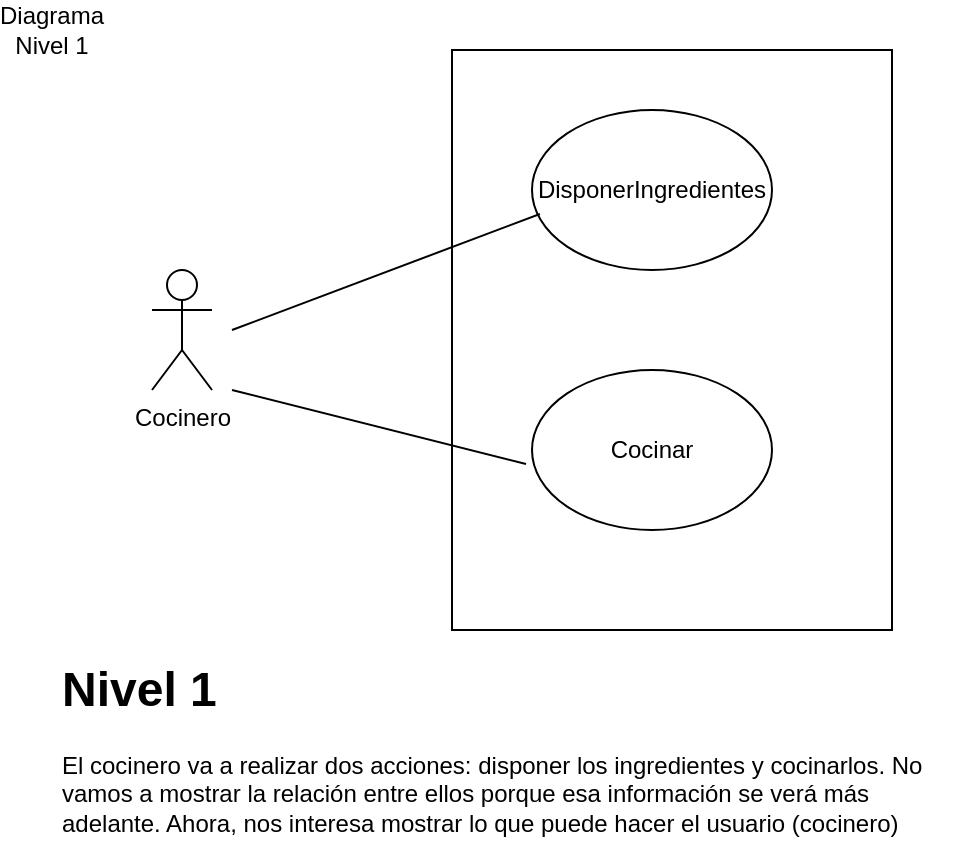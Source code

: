 <mxfile version="13.0.8" type="device" pages="6"><diagram id="PBIYKPW4nkenpB9qVBnZ" name="DiagramaNivel1"><mxGraphModel dx="786" dy="434" grid="1" gridSize="10" guides="1" tooltips="1" connect="1" arrows="1" fold="1" page="1" pageScale="1" pageWidth="827" pageHeight="1169" math="0" shadow="0"><root><mxCell id="4AwWFIxHujZy8lRy2fa3-0"/><mxCell id="4AwWFIxHujZy8lRy2fa3-1" parent="4AwWFIxHujZy8lRy2fa3-0"/><mxCell id="4AwWFIxHujZy8lRy2fa3-9" value="" style="rounded=0;whiteSpace=wrap;html=1;" parent="4AwWFIxHujZy8lRy2fa3-1" vertex="1"><mxGeometry x="540" y="90" width="220" height="290" as="geometry"/></mxCell><mxCell id="4AwWFIxHujZy8lRy2fa3-2" value="Cocinero&lt;br&gt;" style="shape=umlActor;verticalLabelPosition=bottom;labelBackgroundColor=#ffffff;verticalAlign=top;html=1;" parent="4AwWFIxHujZy8lRy2fa3-1" vertex="1"><mxGeometry x="390" y="200" width="30" height="60" as="geometry"/></mxCell><mxCell id="4AwWFIxHujZy8lRy2fa3-4" value="DisponerIngredientes" style="ellipse;whiteSpace=wrap;html=1;" parent="4AwWFIxHujZy8lRy2fa3-1" vertex="1"><mxGeometry x="580" y="120" width="120" height="80" as="geometry"/></mxCell><mxCell id="4AwWFIxHujZy8lRy2fa3-5" value="Cocinar" style="ellipse;whiteSpace=wrap;html=1;" parent="4AwWFIxHujZy8lRy2fa3-1" vertex="1"><mxGeometry x="580" y="250" width="120" height="80" as="geometry"/></mxCell><mxCell id="4AwWFIxHujZy8lRy2fa3-7" value="" style="endArrow=none;html=1;entryX=0.033;entryY=0.65;entryDx=0;entryDy=0;entryPerimeter=0;" parent="4AwWFIxHujZy8lRy2fa3-1" target="4AwWFIxHujZy8lRy2fa3-4" edge="1"><mxGeometry width="50" height="50" relative="1" as="geometry"><mxPoint x="430" y="230" as="sourcePoint"/><mxPoint x="660" y="200" as="targetPoint"/><Array as="points"/></mxGeometry></mxCell><mxCell id="4AwWFIxHujZy8lRy2fa3-8" value="" style="endArrow=none;html=1;entryX=-0.025;entryY=0.588;entryDx=0;entryDy=0;entryPerimeter=0;" parent="4AwWFIxHujZy8lRy2fa3-1" target="4AwWFIxHujZy8lRy2fa3-5" edge="1"><mxGeometry width="50" height="50" relative="1" as="geometry"><mxPoint x="430" y="260" as="sourcePoint"/><mxPoint x="470" y="260" as="targetPoint"/></mxGeometry></mxCell><mxCell id="4AwWFIxHujZy8lRy2fa3-10" value="Diagrama Nivel 1" style="text;html=1;strokeColor=none;fillColor=none;align=center;verticalAlign=middle;whiteSpace=wrap;rounded=0;" parent="4AwWFIxHujZy8lRy2fa3-1" vertex="1"><mxGeometry x="320" y="70" width="40" height="20" as="geometry"/></mxCell><mxCell id="QRXtJFdC71DjicRXMtxC-1" value="&lt;h1&gt;Nivel 1&lt;/h1&gt;&lt;p&gt;El cocinero va a realizar dos acciones: disponer los ingredientes y cocinarlos. No vamos a mostrar la relación entre ellos porque esa información se verá más adelante. Ahora, nos interesa mostrar lo que puede hacer el usuario (cocinero)&lt;/p&gt;" style="text;html=1;strokeColor=none;fillColor=none;spacing=5;spacingTop=-20;whiteSpace=wrap;overflow=hidden;rounded=0;" parent="4AwWFIxHujZy8lRy2fa3-1" vertex="1"><mxGeometry x="340" y="390" width="450" height="100" as="geometry"/></mxCell></root></mxGraphModel></diagram><diagram id="AFFG1THNyEHCY4RJN_-S" name="DisponerIngredientes"><mxGraphModel dx="786" dy="434" grid="1" gridSize="10" guides="1" tooltips="1" connect="1" arrows="1" fold="1" page="1" pageScale="1" pageWidth="827" pageHeight="1169" math="0" shadow="0"><root><mxCell id="lTiqiweITCkGrGLj7SQW-0"/><mxCell id="lTiqiweITCkGrGLj7SQW-1" parent="lTiqiweITCkGrGLj7SQW-0"/><mxCell id="lTiqiweITCkGrGLj7SQW-19" value="" style="rounded=0;whiteSpace=wrap;html=1;" parent="lTiqiweITCkGrGLj7SQW-1" vertex="1"><mxGeometry x="180" y="70" width="550" height="450" as="geometry"/></mxCell><mxCell id="lTiqiweITCkGrGLj7SQW-2" value="Cocinero" style="shape=umlActor;verticalLabelPosition=bottom;labelBackgroundColor=#ffffff;verticalAlign=top;html=1;outlineConnect=0;rounded=0;" parent="lTiqiweITCkGrGLj7SQW-1" vertex="1"><mxGeometry x="100" y="180" width="30" height="60" as="geometry"/></mxCell><mxCell id="lTiqiweITCkGrGLj7SQW-3" value="SacarHuevosFrigorífico" style="ellipse;whiteSpace=wrap;html=1;rounded=0;" parent="lTiqiweITCkGrGLj7SQW-1" vertex="1"><mxGeometry x="570" y="100" width="120" height="80" as="geometry"/></mxCell><mxCell id="lTiqiweITCkGrGLj7SQW-4" value="RomperHuevos" style="ellipse;whiteSpace=wrap;html=1;rounded=0;" parent="lTiqiweITCkGrGLj7SQW-1" vertex="1"><mxGeometry x="380" y="100" width="120" height="80" as="geometry"/></mxCell><mxCell id="lTiqiweITCkGrGLj7SQW-5" value="Batir Huevos" style="ellipse;whiteSpace=wrap;html=1;rounded=0;" parent="lTiqiweITCkGrGLj7SQW-1" vertex="1"><mxGeometry x="210" y="100" width="120" height="80" as="geometry"/></mxCell><mxCell id="lTiqiweITCkGrGLj7SQW-6" value="" style="endArrow=none;html=1;" parent="lTiqiweITCkGrGLj7SQW-1" edge="1"><mxGeometry width="50" height="50" relative="1" as="geometry"><mxPoint x="160" y="210" as="sourcePoint"/><mxPoint x="220" y="160" as="targetPoint"/></mxGeometry></mxCell><mxCell id="lTiqiweITCkGrGLj7SQW-9" value="SacarPatatas&lt;br&gt;" style="ellipse;whiteSpace=wrap;html=1;rounded=0;" parent="lTiqiweITCkGrGLj7SQW-1" vertex="1"><mxGeometry x="410" y="210" width="120" height="80" as="geometry"/></mxCell><mxCell id="lTiqiweITCkGrGLj7SQW-11" value="PelarPatatas" style="ellipse;whiteSpace=wrap;html=1;rounded=0;" parent="lTiqiweITCkGrGLj7SQW-1" vertex="1"><mxGeometry x="230" y="210" width="120" height="80" as="geometry"/></mxCell><mxCell id="lTiqiweITCkGrGLj7SQW-13" value="BuscarSal" style="ellipse;whiteSpace=wrap;html=1;rounded=0;" parent="lTiqiweITCkGrGLj7SQW-1" vertex="1"><mxGeometry x="220" y="330" width="120" height="80" as="geometry"/></mxCell><mxCell id="lTiqiweITCkGrGLj7SQW-14" value="BuscarAceite" style="ellipse;whiteSpace=wrap;html=1;rounded=0;" parent="lTiqiweITCkGrGLj7SQW-1" vertex="1"><mxGeometry x="210" y="430" width="120" height="80" as="geometry"/></mxCell><mxCell id="lTiqiweITCkGrGLj7SQW-15" value="" style="endArrow=none;html=1;" parent="lTiqiweITCkGrGLj7SQW-1" edge="1"><mxGeometry width="50" height="50" relative="1" as="geometry"><mxPoint x="210" y="260" as="sourcePoint"/><mxPoint x="170" y="230" as="targetPoint"/></mxGeometry></mxCell><mxCell id="lTiqiweITCkGrGLj7SQW-16" value="" style="endArrow=none;html=1;" parent="lTiqiweITCkGrGLj7SQW-1" edge="1"><mxGeometry width="50" height="50" relative="1" as="geometry"><mxPoint x="210" y="350" as="sourcePoint"/><mxPoint x="150" y="250" as="targetPoint"/></mxGeometry></mxCell><mxCell id="lTiqiweITCkGrGLj7SQW-17" value="" style="endArrow=none;html=1;" parent="lTiqiweITCkGrGLj7SQW-1" edge="1"><mxGeometry width="50" height="50" relative="1" as="geometry"><mxPoint x="200" y="440" as="sourcePoint"/><mxPoint x="130" y="260" as="targetPoint"/></mxGeometry></mxCell><mxCell id="4sPsRK1rC43Ny3ZvO1FC-1" value="Use" style="endArrow=block;endSize=12;dashed=1;html=1;exitX=1;exitY=0.5;exitDx=0;exitDy=0;entryX=0;entryY=0.5;entryDx=0;entryDy=0;endFill=0;" parent="lTiqiweITCkGrGLj7SQW-1" source="lTiqiweITCkGrGLj7SQW-11" target="lTiqiweITCkGrGLj7SQW-9" edge="1"><mxGeometry width="160" relative="1" as="geometry"><mxPoint x="320" y="320" as="sourcePoint"/><mxPoint x="480" y="320" as="targetPoint"/></mxGeometry></mxCell><mxCell id="4sPsRK1rC43Ny3ZvO1FC-2" value="Use" style="endArrow=block;endSize=12;dashed=1;html=1;exitX=0.983;exitY=0.613;exitDx=0;exitDy=0;exitPerimeter=0;endFill=0;" parent="lTiqiweITCkGrGLj7SQW-1" source="lTiqiweITCkGrGLj7SQW-5" edge="1"><mxGeometry width="160" relative="1" as="geometry"><mxPoint x="340" y="150" as="sourcePoint"/><mxPoint x="380" y="150" as="targetPoint"/></mxGeometry></mxCell><mxCell id="4sPsRK1rC43Ny3ZvO1FC-4" value="Use" style="endArrow=block;endSize=12;dashed=1;html=1;exitX=1;exitY=0.5;exitDx=0;exitDy=0;entryX=0;entryY=0.5;entryDx=0;entryDy=0;endFill=0;" parent="lTiqiweITCkGrGLj7SQW-1" target="lTiqiweITCkGrGLj7SQW-3" edge="1"><mxGeometry width="160" relative="1" as="geometry"><mxPoint x="501" y="139.5" as="sourcePoint"/><mxPoint x="561" y="139.5" as="targetPoint"/></mxGeometry></mxCell><mxCell id="mTPTKkzlAUmuL8j3jyMN-0" value="&lt;h1&gt;Nivel 2: Disponer ingredientes&lt;/h1&gt;&lt;div&gt;&lt;br&gt;&lt;/div&gt;&lt;div&gt;Nombre&amp;nbsp; &amp;nbsp; &amp;nbsp; &amp;nbsp; &amp;nbsp; &amp;nbsp; &amp;nbsp; &amp;nbsp;DisponerIngredientes&lt;/div&gt;&lt;div&gt;ID:&amp;nbsp; &amp;nbsp; &amp;nbsp; &amp;nbsp; &amp;nbsp; &amp;nbsp; &amp;nbsp; &amp;nbsp; &amp;nbsp; &amp;nbsp; &amp;nbsp; &amp;nbsp; UC_02_1&lt;/div&gt;&lt;div&gt;Descripción&amp;nbsp; &amp;nbsp; &amp;nbsp; &amp;nbsp; &amp;nbsp;Se obtienen los ingredientes necesarios para realizar una tortilla de patatas&lt;/div&gt;&lt;div&gt;Triggers&amp;nbsp; &amp;nbsp; &amp;nbsp; &amp;nbsp; &amp;nbsp; &amp;nbsp; &amp;nbsp; &amp;nbsp;Petición de tortilla de patatas&lt;/div&gt;&lt;div&gt;Precodiciones&amp;nbsp; &amp;nbsp; &amp;nbsp;Tener en nuestra despensa estos alimentos&lt;/div&gt;&lt;div&gt;Postcondiciones&amp;nbsp; Tener la cantidad de huevos necesarios ya batidos y las patatas peladas&lt;/div&gt;&lt;div&gt;Flujo principal&amp;nbsp; &amp;nbsp; &amp;nbsp; 1. Se disponen de los alimentos:&lt;span&gt;&amp;nbsp;huevos, patatas, sal y aceite.&lt;/span&gt;&lt;/div&gt;&lt;div&gt;&lt;span&gt;&amp;nbsp; &amp;nbsp; &amp;nbsp; &amp;nbsp; &amp;nbsp; &amp;nbsp; &amp;nbsp; &amp;nbsp; &amp;nbsp; &amp;nbsp; &amp;nbsp; &amp;nbsp; &amp;nbsp; &amp;nbsp; 2. Se sacan las patatas de la depensa y se pelan&lt;/span&gt;&lt;/div&gt;&lt;div&gt;&lt;span&gt;&amp;nbsp; &amp;nbsp; &amp;nbsp; &amp;nbsp; &amp;nbsp; &amp;nbsp; &amp;nbsp; &amp;nbsp; &amp;nbsp; &amp;nbsp; &amp;nbsp; &amp;nbsp; &amp;nbsp; &amp;nbsp; 3. Se sacan los huevos del frigorífico&lt;/span&gt;&lt;/div&gt;&lt;div&gt;&lt;span&gt;&amp;nbsp; &amp;nbsp; &amp;nbsp; &amp;nbsp; &amp;nbsp; &amp;nbsp; &amp;nbsp; &amp;nbsp; &amp;nbsp; &amp;nbsp; &amp;nbsp; &amp;nbsp; &amp;nbsp; &amp;nbsp; &amp;nbsp; &amp;nbsp; &amp;nbsp;3.1 Se rompen y se baten los huevos en un bol&lt;/span&gt;&lt;/div&gt;&lt;div&gt;&lt;span&gt;&amp;nbsp; &amp;nbsp; &amp;nbsp; &amp;nbsp; &amp;nbsp; &amp;nbsp; &amp;nbsp; &amp;nbsp; &amp;nbsp; &amp;nbsp; &amp;nbsp; &amp;nbsp; &amp;nbsp; &amp;nbsp; &amp;nbsp; &amp;nbsp; &amp;nbsp;3.2 Se baten los huevos en un bol&lt;/span&gt;&lt;/div&gt;&lt;div&gt;&lt;span&gt;Flujo alternativo&amp;nbsp; &amp;nbsp;Error al romper los huevos&lt;/span&gt;&lt;/div&gt;&lt;div&gt;&lt;span&gt;&amp;nbsp; &amp;nbsp; &amp;nbsp; &amp;nbsp; &amp;nbsp; &amp;nbsp; &amp;nbsp; &amp;nbsp; &amp;nbsp; &amp;nbsp; &amp;nbsp; &amp;nbsp; &amp;nbsp; &amp;nbsp; &amp;nbsp; &amp;nbsp; &amp;nbsp; 3.1 Si la cáscara cae en el bol, se eliminando con cuidado la cáscara&lt;/span&gt;&lt;/div&gt;" style="text;html=1;strokeColor=none;fillColor=none;spacing=5;spacingTop=-20;whiteSpace=wrap;overflow=hidden;rounded=0;" parent="lTiqiweITCkGrGLj7SQW-1" vertex="1"><mxGeometry x="60" y="520" width="580" height="320" as="geometry"/></mxCell></root></mxGraphModel></diagram><diagram id="nyt9TzPy-u9yeKvMcXWj" name="Cocinar"><mxGraphModel dx="786" dy="434" grid="1" gridSize="10" guides="1" tooltips="1" connect="1" arrows="1" fold="1" page="1" pageScale="1" pageWidth="827" pageHeight="1169" math="0" shadow="0"><root><mxCell id="OJZMEDsk3FrTahMsAHTi-0"/><mxCell id="OJZMEDsk3FrTahMsAHTi-1" parent="OJZMEDsk3FrTahMsAHTi-0"/><mxCell id="OJZMEDsk3FrTahMsAHTi-11" value="" style="rounded=0;whiteSpace=wrap;html=1;" parent="OJZMEDsk3FrTahMsAHTi-1" vertex="1"><mxGeometry x="230" y="20" width="420" height="360" as="geometry"/></mxCell><mxCell id="OJZMEDsk3FrTahMsAHTi-2" value="Actor" style="shape=umlActor;verticalLabelPosition=bottom;labelBackgroundColor=#ffffff;verticalAlign=top;html=1;outlineConnect=0;rounded=0;" parent="OJZMEDsk3FrTahMsAHTi-1" vertex="1"><mxGeometry x="140" y="180" width="30" height="60" as="geometry"/></mxCell><mxCell id="OJZMEDsk3FrTahMsAHTi-3" value="Freír patatas" style="ellipse;whiteSpace=wrap;html=1;rounded=0;" parent="OJZMEDsk3FrTahMsAHTi-1" vertex="1"><mxGeometry x="270" y="110" width="120" height="80" as="geometry"/></mxCell><mxCell id="OJZMEDsk3FrTahMsAHTi-4" value="Mezclar huevo y patatas en un recipiente" style="ellipse;whiteSpace=wrap;html=1;rounded=0;" parent="OJZMEDsk3FrTahMsAHTi-1" vertex="1"><mxGeometry x="470" y="260" width="120" height="80" as="geometry"/></mxCell><mxCell id="OJZMEDsk3FrTahMsAHTi-5" value="Freír mezcla&lt;br&gt;" style="ellipse;whiteSpace=wrap;html=1;rounded=0;" parent="OJZMEDsk3FrTahMsAHTi-1" vertex="1"><mxGeometry x="280" y="260" width="120" height="80" as="geometry"/></mxCell><mxCell id="OJZMEDsk3FrTahMsAHTi-6" value="Use" style="endArrow=block;endSize=12;dashed=1;html=1;exitX=1.017;exitY=0.588;exitDx=0;exitDy=0;exitPerimeter=0;endFill=0;" parent="OJZMEDsk3FrTahMsAHTi-1" source="OJZMEDsk3FrTahMsAHTi-5" target="OJZMEDsk3FrTahMsAHTi-4" edge="1"><mxGeometry width="160" relative="1" as="geometry"><mxPoint x="320" y="230" as="sourcePoint"/><mxPoint x="480" y="230" as="targetPoint"/></mxGeometry></mxCell><mxCell id="OJZMEDsk3FrTahMsAHTi-9" value="" style="endArrow=openThin;html=1;endFill=0;" parent="OJZMEDsk3FrTahMsAHTi-1" edge="1"><mxGeometry width="50" height="50" relative="1" as="geometry"><mxPoint x="170" y="260" as="sourcePoint"/><mxPoint x="270" y="290" as="targetPoint"/></mxGeometry></mxCell><mxCell id="OJZMEDsk3FrTahMsAHTi-10" value="" style="endArrow=openThin;html=1;endFill=0;" parent="OJZMEDsk3FrTahMsAHTi-1" edge="1"><mxGeometry width="50" height="50" relative="1" as="geometry"><mxPoint x="180" y="220" as="sourcePoint"/><mxPoint x="260" y="160" as="targetPoint"/></mxGeometry></mxCell><mxCell id="gtpD6KJddj8bVRebHS6L-0" value="&lt;h1&gt;Nivel 2: Cocinar&lt;/h1&gt;&lt;div&gt;&lt;span&gt;Se necesita freír las patatas para lo cual vamos usar el aceite. En este paso, opcionalmente, podemos echar sal.&lt;/span&gt;&lt;br&gt;&lt;/div&gt;&lt;div&gt;Para freír la mezcla de patatas y huevos, necesitamos juntarlos en un recipiente y también podremos echar la sal&lt;/div&gt;" style="text;html=1;strokeColor=none;fillColor=none;spacing=5;spacingTop=-20;whiteSpace=wrap;overflow=hidden;rounded=0;" parent="OJZMEDsk3FrTahMsAHTi-1" vertex="1"><mxGeometry x="120" y="400" width="580" height="120" as="geometry"/></mxCell><mxCell id="gtpD6KJddj8bVRebHS6L-1" value="Echar Sal" style="ellipse;whiteSpace=wrap;html=1;rounded=0;" parent="OJZMEDsk3FrTahMsAHTi-1" vertex="1"><mxGeometry x="460" y="140" width="120" height="80" as="geometry"/></mxCell><mxCell id="gtpD6KJddj8bVRebHS6L-2" value="Calentar Aceite" style="ellipse;whiteSpace=wrap;html=1;rounded=0;" parent="OJZMEDsk3FrTahMsAHTi-1" vertex="1"><mxGeometry x="450" y="40" width="120" height="80" as="geometry"/></mxCell><mxCell id="gtpD6KJddj8bVRebHS6L-3" value="Use" style="endArrow=block;endSize=12;dashed=1;html=1;exitX=1.017;exitY=0.588;exitDx=0;exitDy=0;exitPerimeter=0;entryX=0;entryY=1;entryDx=0;entryDy=0;endFill=0;" parent="OJZMEDsk3FrTahMsAHTi-1" target="gtpD6KJddj8bVRebHS6L-2" edge="1"><mxGeometry width="160" relative="1" as="geometry"><mxPoint x="380.0" y="134.0" as="sourcePoint"/><mxPoint x="448" y="130" as="targetPoint"/></mxGeometry></mxCell><mxCell id="HGF1LTSza8d1T0WXWRsL-0" value="&lt;h1&gt;Nivel 2: Cocinar&lt;/h1&gt;&lt;div&gt;&lt;br&gt;&lt;/div&gt;&lt;div&gt;Nombre&amp;nbsp; &amp;nbsp; &amp;nbsp; &amp;nbsp; &amp;nbsp; &amp;nbsp; &amp;nbsp; &amp;nbsp;Cocinar&lt;/div&gt;&lt;div&gt;ID:&amp;nbsp; &amp;nbsp; &amp;nbsp; &amp;nbsp; &amp;nbsp; &amp;nbsp; &amp;nbsp; &amp;nbsp; &amp;nbsp; &amp;nbsp; &amp;nbsp; &amp;nbsp; UC_02_2&lt;/div&gt;&lt;div&gt;Descripción&amp;nbsp; &amp;nbsp; &amp;nbsp; &amp;nbsp; &amp;nbsp;Se fríen los ingredientes para realizar la tortilla de patatas&lt;/div&gt;&lt;div&gt;Triggers&amp;nbsp; &amp;nbsp; &amp;nbsp; &amp;nbsp; &amp;nbsp; &amp;nbsp; &amp;nbsp; &amp;nbsp;Petición de tortilla de patatas&lt;/div&gt;&lt;div&gt;&lt;br&gt;&lt;/div&gt;&lt;div&gt;Precodiciones&amp;nbsp; &amp;nbsp; &amp;nbsp;Tener preparados los alimentos para freírlos&lt;/div&gt;&lt;div&gt;Postcondiciones&amp;nbsp; Una tortilla de patatas lista para comer&lt;/div&gt;&lt;div&gt;&lt;br&gt;&lt;/div&gt;&lt;div&gt;Flujo principal&amp;nbsp; &amp;nbsp; &amp;nbsp; 1. Se calienta el aceite en la sartén&lt;/div&gt;&lt;div&gt;&amp;nbsp; &amp;nbsp; &amp;nbsp; &amp;nbsp; &amp;nbsp; &amp;nbsp; &amp;nbsp; &amp;nbsp; &amp;nbsp; &amp;nbsp; &amp;nbsp; &amp;nbsp; &amp;nbsp; &amp;nbsp; 2. Las patatas se echan a la sartén para que comiencen a freírse&lt;/div&gt;&lt;div&gt;&lt;span&gt;&amp;nbsp; &amp;nbsp; &amp;nbsp; &amp;nbsp; &amp;nbsp; &amp;nbsp; &amp;nbsp; &amp;nbsp; &amp;nbsp; &amp;nbsp; &amp;nbsp; &amp;nbsp; &amp;nbsp; &amp;nbsp; 3. Se mezclan las patatas con los huevos batidos&lt;/span&gt;&lt;/div&gt;&lt;div&gt;&lt;span&gt;&amp;nbsp; &amp;nbsp; &amp;nbsp; &amp;nbsp; &amp;nbsp; &amp;nbsp; &amp;nbsp; &amp;nbsp; &amp;nbsp; &amp;nbsp; &amp;nbsp; &amp;nbsp; &amp;nbsp; &amp;nbsp; &amp;nbsp; &amp;nbsp; &amp;nbsp;3.1 Se echa sal&lt;/span&gt;&lt;br&gt;&lt;/div&gt;&lt;div&gt;&lt;span&gt;&amp;nbsp; &amp;nbsp; &amp;nbsp; &amp;nbsp; &amp;nbsp; &amp;nbsp; &amp;nbsp; &amp;nbsp; &amp;nbsp; &amp;nbsp; &amp;nbsp; &amp;nbsp; &amp;nbsp; &amp;nbsp; &amp;nbsp;4 Se fríe la mezcla hasta que la tortilla quede al gusto&lt;/span&gt;&lt;/div&gt;&lt;div&gt;&lt;span&gt;&lt;br&gt;&lt;/span&gt;&lt;/div&gt;&lt;div&gt;&lt;span&gt;Flujo alternativo&amp;nbsp; &amp;nbsp;Echar sal a las patatas&lt;/span&gt;&lt;/div&gt;&lt;div&gt;&lt;span&gt;&amp;nbsp; &amp;nbsp; &amp;nbsp; &amp;nbsp; &amp;nbsp; &amp;nbsp; &amp;nbsp; &amp;nbsp; &amp;nbsp; &amp;nbsp; &amp;nbsp; &amp;nbsp; &amp;nbsp; &amp;nbsp; &amp;nbsp; &amp;nbsp; &amp;nbsp; 2.1 Si se desea un punto más de sal, se añade tras añadir las patatas a la sartén&lt;/span&gt;&lt;/div&gt;&lt;div&gt;&lt;span&gt;&lt;br&gt;&lt;/span&gt;&lt;/div&gt;&lt;div&gt;&lt;span&gt;Excepciones&amp;nbsp; &amp;nbsp; &amp;nbsp; &amp;nbsp;Se queman las patatas&lt;/span&gt;&lt;/div&gt;&lt;div&gt;&lt;span&gt;&amp;nbsp; &amp;nbsp; &amp;nbsp; &amp;nbsp; &amp;nbsp; &amp;nbsp; &amp;nbsp; &amp;nbsp; &amp;nbsp; &amp;nbsp; &amp;nbsp; &amp;nbsp; &amp;nbsp; &amp;nbsp; &amp;nbsp; &amp;nbsp;Las patatas están demasiado tiempo en la sartén. Se cancela el proceso de realización&amp;nbsp; &amp;nbsp; &amp;nbsp; &amp;nbsp; &amp;nbsp; &amp;nbsp; &amp;nbsp; &amp;nbsp; &amp;nbsp; &amp;nbsp; &amp;nbsp; &amp;nbsp; &amp;nbsp; &amp;nbsp; &amp;nbsp; &amp;nbsp; de tortilla de patata&lt;/span&gt;&lt;/div&gt;&lt;div&gt;&lt;span&gt;&lt;br&gt;&lt;/span&gt;&lt;/div&gt;&lt;div&gt;&lt;span&gt;&lt;br&gt;&lt;/span&gt;&lt;/div&gt;" style="text;html=1;strokeColor=none;fillColor=none;spacing=5;spacingTop=-20;whiteSpace=wrap;overflow=hidden;rounded=0;" parent="OJZMEDsk3FrTahMsAHTi-1" vertex="1"><mxGeometry x="60" y="550" width="580" height="630" as="geometry"/></mxCell><mxCell id="Db_Kv3LWmNTvbqX1Dd7j-0" value="Extends" style="endArrow=block;endSize=12;dashed=1;html=1;exitX=1;exitY=0;exitDx=0;exitDy=0;endFill=0;" parent="OJZMEDsk3FrTahMsAHTi-1" source="OJZMEDsk3FrTahMsAHTi-5" target="gtpD6KJddj8bVRebHS6L-1" edge="1"><mxGeometry width="160" relative="1" as="geometry"><mxPoint x="315.92" y="223.74" as="sourcePoint"/><mxPoint x="384.084" y="219.996" as="targetPoint"/></mxGeometry></mxCell><mxCell id="Db_Kv3LWmNTvbqX1Dd7j-1" value="Extends" style="endArrow=block;dashed=1;html=1;endFill=0;" parent="OJZMEDsk3FrTahMsAHTi-1" source="OJZMEDsk3FrTahMsAHTi-3" target="gtpD6KJddj8bVRebHS6L-1" edge="1"><mxGeometry width="160" relative="1" as="geometry"><mxPoint x="392.426" y="281.716" as="sourcePoint"/><mxPoint x="487.496" y="218.233" as="targetPoint"/></mxGeometry></mxCell></root></mxGraphModel></diagram><diagram id="Z-_AwYXRx-FRMchqA_S4" name="Login"><mxGraphModel dx="925" dy="511" grid="1" gridSize="10" guides="1" tooltips="1" connect="1" arrows="1" fold="1" page="1" pageScale="1" pageWidth="827" pageHeight="1169" math="0" shadow="0"><root><mxCell id="SiC0jHsAVcXp7Ehq8xrW-0"/><mxCell id="SiC0jHsAVcXp7Ehq8xrW-1" parent="SiC0jHsAVcXp7Ehq8xrW-0"/><mxCell id="SiC0jHsAVcXp7Ehq8xrW-2" value="User&lt;br&gt;" style="shape=umlActor;verticalLabelPosition=bottom;labelBackgroundColor=#ffffff;verticalAlign=top;html=1;outlineConnect=0;" vertex="1" parent="SiC0jHsAVcXp7Ehq8xrW-1"><mxGeometry x="80" y="140" width="30" height="60" as="geometry"/></mxCell><mxCell id="TPWErWUq1pINJtLP0wge-0" value="Autenticación/Login" style="ellipse;whiteSpace=wrap;html=1;" vertex="1" parent="SiC0jHsAVcXp7Ehq8xrW-1"><mxGeometry x="200" y="140" width="120" height="80" as="geometry"/></mxCell><mxCell id="TPWErWUq1pINJtLP0wge-2" value="" style="endArrow=classic;html=1;" edge="1" parent="SiC0jHsAVcXp7Ehq8xrW-1"><mxGeometry width="50" height="50" relative="1" as="geometry"><mxPoint x="120" y="180" as="sourcePoint"/><mxPoint x="200" y="180" as="targetPoint"/></mxGeometry></mxCell><mxCell id="NCgN6pHeSlYY0DsYO9OJ-0" value="Introducir usuario" style="ellipse;whiteSpace=wrap;html=1;" vertex="1" parent="SiC0jHsAVcXp7Ehq8xrW-1"><mxGeometry x="390" y="150" width="120" height="80" as="geometry"/></mxCell><mxCell id="NCgN6pHeSlYY0DsYO9OJ-1" value="Introducir contraseña" style="ellipse;whiteSpace=wrap;html=1;" vertex="1" parent="SiC0jHsAVcXp7Ehq8xrW-1"><mxGeometry x="380" y="50" width="120" height="80" as="geometry"/></mxCell><mxCell id="NCgN6pHeSlYY0DsYO9OJ-2" value="include" style="endArrow=blockThin;dashed=1;html=1;entryX=-0.025;entryY=0.613;entryDx=0;entryDy=0;endFill=0;entryPerimeter=0;" edge="1" parent="SiC0jHsAVcXp7Ehq8xrW-1" source="TPWErWUq1pINJtLP0wge-0" target="NCgN6pHeSlYY0DsYO9OJ-0"><mxGeometry width="50" height="50" relative="1" as="geometry"><mxPoint x="420" y="170" as="sourcePoint"/><mxPoint x="430" y="200" as="targetPoint"/><Array as="points"/></mxGeometry></mxCell><mxCell id="NCgN6pHeSlYY0DsYO9OJ-3" value="include" style="endArrow=blockThin;dashed=1;html=1;endFill=0;" edge="1" parent="SiC0jHsAVcXp7Ehq8xrW-1" source="TPWErWUq1pINJtLP0wge-0"><mxGeometry width="50" height="50" relative="1" as="geometry"><mxPoint x="417.574" y="158.284" as="sourcePoint"/><mxPoint x="379" y="120" as="targetPoint"/><Array as="points"/></mxGeometry></mxCell><mxCell id="6AnaZr-Ewg1QxWA8990S-0" value="Verificar datos" style="ellipse;whiteSpace=wrap;html=1;" vertex="1" parent="SiC0jHsAVcXp7Ehq8xrW-1"><mxGeometry x="250" y="270" width="120" height="80" as="geometry"/></mxCell><mxCell id="6AnaZr-Ewg1QxWA8990S-1" value="include" style="endArrow=blockThin;dashed=1;html=1;endFill=0;entryX=0.5;entryY=0;entryDx=0;entryDy=0;exitX=0.767;exitY=0.988;exitDx=0;exitDy=0;exitPerimeter=0;" edge="1" parent="SiC0jHsAVcXp7Ehq8xrW-1" source="TPWErWUq1pINJtLP0wge-0" target="6AnaZr-Ewg1QxWA8990S-0"><mxGeometry width="50" height="50" relative="1" as="geometry"><mxPoint x="317.855" y="165.872" as="sourcePoint"/><mxPoint x="389" y="130" as="targetPoint"/><Array as="points"/></mxGeometry></mxCell><mxCell id="DkC4meO55b4fW_5c1L8y-0" value="&lt;h1&gt;Nivel 1: Login&lt;/h1&gt;&lt;div&gt;Nombre&amp;nbsp; &amp;nbsp; &amp;nbsp; &amp;nbsp; &amp;nbsp; &amp;nbsp; &amp;nbsp; &amp;nbsp;Loging&lt;/div&gt;&lt;div&gt;ID:&amp;nbsp; &amp;nbsp; &amp;nbsp; &amp;nbsp; &amp;nbsp; &amp;nbsp; &amp;nbsp; &amp;nbsp; &amp;nbsp; &amp;nbsp; &amp;nbsp; &amp;nbsp;UC_01_1&lt;/div&gt;&lt;div&gt;Descripción&amp;nbsp; &amp;nbsp; &amp;nbsp; &amp;nbsp; &amp;nbsp;Autenticación en el sistema&lt;/div&gt;&lt;div&gt;Triggers&amp;nbsp; &amp;nbsp; &amp;nbsp; &amp;nbsp; &amp;nbsp; &amp;nbsp; &amp;nbsp; &amp;nbsp;Usuario quiere entrar en la aplicación&lt;/div&gt;&lt;div&gt;&lt;br&gt;&lt;/div&gt;&lt;div&gt;Precodiciones&amp;nbsp; &amp;nbsp; &amp;nbsp;-&lt;/div&gt;&lt;div&gt;Postcondiciones&amp;nbsp; Acceso a la aplicación si autenticación validada&lt;/div&gt;&lt;div&gt;&lt;br&gt;&lt;/div&gt;&lt;div&gt;Flujo principal&amp;nbsp; &amp;nbsp; &amp;nbsp; 1. El usuario introduce usuario y contraseña&lt;/div&gt;&lt;div&gt;&amp;nbsp; &amp;nbsp; &amp;nbsp; &amp;nbsp; &amp;nbsp; &amp;nbsp; &amp;nbsp; &amp;nbsp; &amp;nbsp; &amp;nbsp; &amp;nbsp; &amp;nbsp; &amp;nbsp; &amp;nbsp; 2. El sistema valida los datos de entrada&lt;/div&gt;&lt;div&gt;&lt;span&gt;&amp;nbsp; &amp;nbsp; &amp;nbsp; &amp;nbsp; &amp;nbsp; &amp;nbsp; &amp;nbsp; &amp;nbsp; &amp;nbsp; &amp;nbsp; &amp;nbsp; &amp;nbsp; &amp;nbsp; &amp;nbsp; 3. Si los datos son validados&lt;/span&gt;&lt;/div&gt;&lt;div&gt;&lt;span&gt;&amp;nbsp; &amp;nbsp; &amp;nbsp; &amp;nbsp; &amp;nbsp; &amp;nbsp; &amp;nbsp; &amp;nbsp; &amp;nbsp; &amp;nbsp; &amp;nbsp; &amp;nbsp; &amp;nbsp; &amp;nbsp; &amp;nbsp; &amp;nbsp; &amp;nbsp;3.1 El usuario entra en la app&lt;/span&gt;&lt;br&gt;&lt;/div&gt;&lt;div&gt;&lt;br&gt;&lt;/div&gt;&lt;div&gt;&lt;span&gt;Flujo alternativo&amp;nbsp; &amp;nbsp;Usuario no validado&lt;/span&gt;&lt;/div&gt;&lt;div&gt;&lt;span&gt;&amp;nbsp; &amp;nbsp; &amp;nbsp; &amp;nbsp; &amp;nbsp; &amp;nbsp; &amp;nbsp; &amp;nbsp; &amp;nbsp; &amp;nbsp; &amp;nbsp; &amp;nbsp; &amp;nbsp; &amp;nbsp; &amp;nbsp; &amp;nbsp; &amp;nbsp; 3.1 El usuario no entrará en la aplicación&lt;/span&gt;&lt;/div&gt;&lt;div&gt;&amp;nbsp; &amp;nbsp; &amp;nbsp; &amp;nbsp; &amp;nbsp; &amp;nbsp; &amp;nbsp; &amp;nbsp; &amp;nbsp; &amp;nbsp; &amp;nbsp; &amp;nbsp; &amp;nbsp; &amp;nbsp; &amp;nbsp; &amp;nbsp; &amp;nbsp; 3.2 Se muestra mensaje de error en la pantalla&lt;span&gt;&lt;br&gt;&lt;/span&gt;&lt;/div&gt;&lt;div&gt;&lt;br&gt;&lt;/div&gt;&lt;div&gt;&lt;span&gt;&lt;br&gt;&lt;/span&gt;&lt;/div&gt;&lt;div&gt;&lt;span&gt;&lt;br&gt;&lt;/span&gt;&lt;/div&gt;" style="text;html=1;strokeColor=none;fillColor=none;spacing=5;spacingTop=-20;whiteSpace=wrap;overflow=hidden;rounded=0;" vertex="1" parent="SiC0jHsAVcXp7Ehq8xrW-1"><mxGeometry x="60" y="390" width="580" height="630" as="geometry"/></mxCell></root></mxGraphModel></diagram><diagram id="fhZfO8-qpUTbWF5eygeG" name="EmpresaDepartamentos"><mxGraphModel dx="786" dy="434" grid="1" gridSize="10" guides="1" tooltips="1" connect="1" arrows="1" fold="1" page="1" pageScale="1" pageWidth="827" pageHeight="1169" math="0" shadow="0"><root><mxCell id="SY6UiPWof3j8cSf2IHMy-0"/><mxCell id="SY6UiPWof3j8cSf2IHMy-1" parent="SY6UiPWof3j8cSf2IHMy-0"/><mxCell id="SY6UiPWof3j8cSf2IHMy-11" value="" style="endArrow=open;endFill=1;endSize=12;html=1;" edge="1" parent="SY6UiPWof3j8cSf2IHMy-1"><mxGeometry width="160" relative="1" as="geometry"><mxPoint x="304" y="342" as="sourcePoint"/><mxPoint x="510" y="342" as="targetPoint"/></mxGeometry></mxCell><mxCell id="SY6UiPWof3j8cSf2IHMy-13" value="*" style="text;strokeColor=none;fillColor=none;align=left;verticalAlign=top;spacingLeft=4;spacingRight=4;overflow=hidden;rotatable=0;points=[[0,0.5],[1,0.5]];portConstraint=eastwest;" vertex="1" parent="SY6UiPWof3j8cSf2IHMy-1"><mxGeometry x="480" y="312" width="20" height="20" as="geometry"/></mxCell><mxCell id="SY6UiPWof3j8cSf2IHMy-18" value="&lt;p style=&quot;margin: 0px ; margin-top: 4px ; text-align: center&quot;&gt;&lt;b&gt;Departamento&lt;/b&gt;&lt;/p&gt;&lt;hr size=&quot;1&quot;&gt;&lt;p style=&quot;margin: 0px ; margin-left: 4px&quot;&gt;- nombreDepartamento: String&lt;/p&gt;&lt;p style=&quot;margin: 0px ; margin-left: 4px&quot;&gt;- empleados: List&amp;lt;Empleado&amp;gt;&lt;/p&gt;&lt;p style=&quot;margin: 0px ; margin-left: 4px&quot;&gt;- gestor: Empleado&lt;/p&gt;&lt;p style=&quot;margin: 0px ; margin-left: 4px&quot;&gt;&lt;br&gt;&lt;/p&gt;&lt;hr size=&quot;1&quot;&gt;&lt;p style=&quot;margin: 0px ; margin-left: 4px&quot;&gt;+ method(): Type&lt;/p&gt;" style="verticalAlign=top;align=left;overflow=fill;fontSize=12;fontFamily=Helvetica;html=1;" vertex="1" parent="SY6UiPWof3j8cSf2IHMy-1"><mxGeometry x="120" y="280" width="180" height="142" as="geometry"/></mxCell><mxCell id="SY6UiPWof3j8cSf2IHMy-20" value="" style="endArrow=none;html=1;entryX=0;entryY=0.5;entryDx=0;entryDy=0;startArrow=blockThin;startFill=1;" edge="1" parent="SY6UiPWof3j8cSf2IHMy-1" target="SY6UiPWof3j8cSf2IHMy-10"><mxGeometry width="50" height="50" relative="1" as="geometry"><mxPoint x="590" y="402" as="sourcePoint"/><mxPoint x="420" y="342" as="targetPoint"/><Array as="points"><mxPoint x="590" y="472"/><mxPoint x="450" y="472"/><mxPoint x="450" y="385"/></Array></mxGeometry></mxCell><mxCell id="SY6UiPWof3j8cSf2IHMy-22" value="Gestor" style="text;html=1;align=center;verticalAlign=middle;resizable=0;points=[];autosize=1;" vertex="1" parent="SY6UiPWof3j8cSf2IHMy-1"><mxGeometry x="490" y="452" width="50" height="20" as="geometry"/></mxCell><mxCell id="SY6UiPWof3j8cSf2IHMy-23" value="&lt;p style=&quot;margin: 0px ; margin-top: 4px ; text-align: center&quot;&gt;&lt;b&gt;Empresa&lt;/b&gt;&lt;/p&gt;&lt;hr size=&quot;1&quot;&gt;&lt;p style=&quot;margin: 0px ; margin-left: 4px&quot;&gt;+ field: Type&lt;/p&gt;&lt;hr size=&quot;1&quot;&gt;&lt;p style=&quot;margin: 0px ; margin-left: 4px&quot;&gt;+ method(): Type&lt;/p&gt;" style="verticalAlign=top;align=left;overflow=fill;fontSize=12;fontFamily=Helvetica;html=1;" vertex="1" parent="SY6UiPWof3j8cSf2IHMy-1"><mxGeometry x="120" y="10" width="160" height="90" as="geometry"/></mxCell><mxCell id="SY6UiPWof3j8cSf2IHMy-24" value="&lt;p style=&quot;margin: 0px ; margin-top: 4px ; text-align: center&quot;&gt;&lt;b&gt;Oficina&lt;/b&gt;&lt;/p&gt;&lt;hr size=&quot;1&quot;&gt;&lt;p style=&quot;margin: 0px ; margin-left: 4px&quot;&gt;+ field: Type&lt;/p&gt;&lt;hr size=&quot;1&quot;&gt;&lt;p style=&quot;margin: 0px ; margin-left: 4px&quot;&gt;+ method(): Type&lt;/p&gt;" style="verticalAlign=top;align=left;overflow=fill;fontSize=12;fontFamily=Helvetica;html=1;" vertex="1" parent="SY6UiPWof3j8cSf2IHMy-1"><mxGeometry x="390" y="100" width="160" height="90" as="geometry"/></mxCell><mxCell id="SY6UiPWof3j8cSf2IHMy-7" value="Empleado" style="swimlane;fontStyle=1;align=center;verticalAlign=top;childLayout=stackLayout;horizontal=1;startSize=26;horizontalStack=0;resizeParent=1;resizeParentMax=0;resizeLast=0;collapsible=1;marginBottom=0;" vertex="1" parent="SY6UiPWof3j8cSf2IHMy-1"><mxGeometry x="520" y="312" width="160" height="86" as="geometry"/></mxCell><mxCell id="SY6UiPWof3j8cSf2IHMy-8" value="+ nombre: String" style="text;strokeColor=none;fillColor=none;align=left;verticalAlign=top;spacingLeft=4;spacingRight=4;overflow=hidden;rotatable=0;points=[[0,0.5],[1,0.5]];portConstraint=eastwest;" vertex="1" parent="SY6UiPWof3j8cSf2IHMy-7"><mxGeometry y="26" width="160" height="26" as="geometry"/></mxCell><mxCell id="SY6UiPWof3j8cSf2IHMy-9" value="" style="line;strokeWidth=1;fillColor=none;align=left;verticalAlign=middle;spacingTop=-1;spacingLeft=3;spacingRight=3;rotatable=0;labelPosition=right;points=[];portConstraint=eastwest;" vertex="1" parent="SY6UiPWof3j8cSf2IHMy-7"><mxGeometry y="52" width="160" height="8" as="geometry"/></mxCell><mxCell id="SY6UiPWof3j8cSf2IHMy-10" value="+ method(type): type" style="text;strokeColor=none;fillColor=none;align=left;verticalAlign=top;spacingLeft=4;spacingRight=4;overflow=hidden;rotatable=0;points=[[0,0.5],[1,0.5]];portConstraint=eastwest;" vertex="1" parent="SY6UiPWof3j8cSf2IHMy-7"><mxGeometry y="60" width="160" height="26" as="geometry"/></mxCell><mxCell id="SY6UiPWof3j8cSf2IHMy-25" value="" style="endArrow=diamondThin;endFill=1;endSize=24;html=1;exitX=0.444;exitY=0;exitDx=0;exitDy=0;exitPerimeter=0;" edge="1" parent="SY6UiPWof3j8cSf2IHMy-1" source="SY6UiPWof3j8cSf2IHMy-18"><mxGeometry width="160" relative="1" as="geometry"><mxPoint x="330" y="160" as="sourcePoint"/><mxPoint x="200" y="110" as="targetPoint"/></mxGeometry></mxCell><mxCell id="SY6UiPWof3j8cSf2IHMy-26" value="*" style="text;html=1;align=center;verticalAlign=middle;resizable=0;points=[];autosize=1;" vertex="1" parent="SY6UiPWof3j8cSf2IHMy-1"><mxGeometry x="200" y="260" width="20" height="20" as="geometry"/></mxCell><mxCell id="SY6UiPWof3j8cSf2IHMy-27" value="" style="endArrow=open;endFill=1;endSize=12;html=1;exitX=0.887;exitY=-0.022;exitDx=0;exitDy=0;exitPerimeter=0;entryX=0;entryY=1;entryDx=0;entryDy=0;" edge="1" parent="SY6UiPWof3j8cSf2IHMy-1" source="SY6UiPWof3j8cSf2IHMy-18" target="SY6UiPWof3j8cSf2IHMy-24"><mxGeometry width="160" relative="1" as="geometry"><mxPoint x="330" y="160" as="sourcePoint"/><mxPoint x="490" y="160" as="targetPoint"/></mxGeometry></mxCell></root></mxGraphModel></diagram><diagram id="bj2ZmuAFYm4UcopGPPdY" name="Banco"><mxGraphModel dx="786" dy="385" grid="1" gridSize="10" guides="1" tooltips="1" connect="1" arrows="1" fold="1" page="1" pageScale="1" pageWidth="827" pageHeight="1169" math="0" shadow="0"><root><mxCell id="vHsPi_asSHuvqrt7PsFK-0"/><mxCell id="vHsPi_asSHuvqrt7PsFK-1" parent="vHsPi_asSHuvqrt7PsFK-0"/><mxCell id="vHsPi_asSHuvqrt7PsFK-2" value="&lt;p style=&quot;margin: 0px ; margin-top: 4px ; text-align: center&quot;&gt;&lt;b&gt;Banco&lt;/b&gt;&lt;/p&gt;&lt;hr size=&quot;1&quot;&gt;&lt;p style=&quot;margin: 0px ; margin-left: 4px&quot;&gt;- empleados: List&amp;lt;Empleado&amp;gt;&lt;/p&gt;&lt;p style=&quot;margin: 0px ; margin-left: 4px&quot;&gt;- clientes: List&amp;lt;Cliente&amp;gt;&lt;/p&gt;&lt;p style=&quot;margin: 0px ; margin-left: 4px&quot;&gt;- cuentasAhorro: List&amp;lt;CuentaAhorro&amp;gt;&lt;/p&gt;&lt;p style=&quot;margin: 0px ; margin-left: 4px&quot;&gt;- cuentasInversión: List&amp;lt;CuentaInversión&amp;gt;&lt;/p&gt;&lt;hr size=&quot;1&quot;&gt;&lt;p style=&quot;margin: 0px ; margin-left: 4px&quot;&gt;+ method(): Type&lt;/p&gt;" style="verticalAlign=top;align=left;overflow=fill;fontSize=12;fontFamily=Helvetica;html=1;" vertex="1" parent="vHsPi_asSHuvqrt7PsFK-1"><mxGeometry x="30" y="45" width="240" height="160" as="geometry"/></mxCell><mxCell id="vHsPi_asSHuvqrt7PsFK-3" value="&lt;p style=&quot;margin: 0px ; margin-top: 4px ; text-align: center&quot;&gt;&lt;b&gt;Cliente&lt;/b&gt;&lt;/p&gt;&lt;hr size=&quot;1&quot;&gt;&lt;p style=&quot;margin: 0px ; margin-left: 4px&quot;&gt;- codClient: String&lt;/p&gt;&lt;hr size=&quot;1&quot;&gt;&lt;p style=&quot;margin: 0px ; margin-left: 4px&quot;&gt;+ crearCuenta(): Type&lt;/p&gt;" style="verticalAlign=top;align=left;overflow=fill;fontSize=12;fontFamily=Helvetica;html=1;" vertex="1" parent="vHsPi_asSHuvqrt7PsFK-1"><mxGeometry x="566.5" y="240" width="160" height="90" as="geometry"/></mxCell><mxCell id="vHsPi_asSHuvqrt7PsFK-4" value="&lt;p style=&quot;margin: 0px ; margin-top: 4px ; text-align: center&quot;&gt;&lt;b&gt;Cuenta&lt;/b&gt;&lt;/p&gt;&lt;hr size=&quot;1&quot;&gt;&lt;p style=&quot;margin: 0px ; margin-left: 4px&quot;&gt;- código: String&lt;/p&gt;&lt;p style=&quot;margin: 0px ; margin-left: 4px&quot;&gt;- titular: Cliente&lt;/p&gt;&lt;hr size=&quot;1&quot;&gt;&lt;p style=&quot;margin: 0px ; margin-left: 4px&quot;&gt;+ method(): Type&lt;/p&gt;" style="verticalAlign=top;align=left;overflow=fill;fontSize=12;fontFamily=Helvetica;html=1;" vertex="1" parent="vHsPi_asSHuvqrt7PsFK-1"><mxGeometry x="459.92" y="400" width="160" height="90" as="geometry"/></mxCell><mxCell id="vHsPi_asSHuvqrt7PsFK-5" value="&lt;p style=&quot;margin: 0px ; margin-top: 4px ; text-align: center&quot;&gt;&lt;b&gt;Empleado&lt;/b&gt;&lt;/p&gt;&lt;hr size=&quot;1&quot;&gt;&lt;p style=&quot;margin: 0px ; margin-left: 4px&quot;&gt;- codEmpleado: String&lt;/p&gt;&lt;hr size=&quot;1&quot;&gt;&lt;p style=&quot;margin: 0px ; margin-left: 4px&quot;&gt;+ ficharHorario(): Type&lt;/p&gt;" style="verticalAlign=top;align=left;overflow=fill;fontSize=12;fontFamily=Helvetica;html=1;" vertex="1" parent="vHsPi_asSHuvqrt7PsFK-1"><mxGeometry x="350" y="240" width="160" height="90" as="geometry"/></mxCell><mxCell id="vHsPi_asSHuvqrt7PsFK-6" value="&lt;p style=&quot;margin: 0px ; margin-top: 4px ; text-align: center&quot;&gt;&lt;b&gt;CuentaAhorro&lt;/b&gt;&lt;/p&gt;&lt;hr size=&quot;1&quot;&gt;&lt;p style=&quot;margin: 0px ; margin-left: 4px&quot;&gt;+ field: Type&lt;/p&gt;&lt;hr size=&quot;1&quot;&gt;&lt;p style=&quot;margin: 0px ; margin-left: 4px&quot;&gt;+ method(): Type&lt;/p&gt;" style="verticalAlign=top;align=left;overflow=fill;fontSize=12;fontFamily=Helvetica;html=1;" vertex="1" parent="vHsPi_asSHuvqrt7PsFK-1"><mxGeometry x="550" y="585" width="160" height="90" as="geometry"/></mxCell><mxCell id="vHsPi_asSHuvqrt7PsFK-7" value="&lt;p style=&quot;margin: 0px ; margin-top: 4px ; text-align: center&quot;&gt;&lt;b&gt;Cuentainversión&lt;/b&gt;&lt;/p&gt;&lt;hr size=&quot;1&quot;&gt;&lt;p style=&quot;margin: 0px ; margin-left: 4px&quot;&gt;+ field: Type&lt;/p&gt;&lt;hr size=&quot;1&quot;&gt;&lt;p style=&quot;margin: 0px ; margin-left: 4px&quot;&gt;+ method(): Type&lt;/p&gt;" style="verticalAlign=top;align=left;overflow=fill;fontSize=12;fontFamily=Helvetica;html=1;" vertex="1" parent="vHsPi_asSHuvqrt7PsFK-1"><mxGeometry x="340.0" y="585" width="160" height="90" as="geometry"/></mxCell><mxCell id="vHsPi_asSHuvqrt7PsFK-8" value="&lt;p style=&quot;margin: 0px ; margin-top: 4px ; text-align: center&quot;&gt;&lt;b&gt;Pedido&lt;/b&gt;&lt;/p&gt;&lt;hr size=&quot;1&quot;&gt;&lt;p style=&quot;margin: 0px ; margin-left: 4px&quot;&gt;+ codPedido: String&lt;/p&gt;&lt;hr size=&quot;1&quot;&gt;&lt;p style=&quot;margin: 0px ; margin-left: 4px&quot;&gt;+ method(): Type&lt;/p&gt;" style="verticalAlign=top;align=left;overflow=fill;fontSize=12;fontFamily=Helvetica;html=1;" vertex="1" parent="vHsPi_asSHuvqrt7PsFK-1"><mxGeometry x="50" y="585" width="160" height="90" as="geometry"/></mxCell><mxCell id="t06lEOLoxL6-feaA9AL7-0" value="&lt;p style=&quot;margin: 0px ; margin-top: 4px ; text-align: center&quot;&gt;&lt;b&gt;Persona&lt;/b&gt;&lt;/p&gt;&lt;hr size=&quot;1&quot;&gt;&lt;p style=&quot;margin: 0px ; margin-left: 4px&quot;&gt;- nombre: String&lt;/p&gt;&lt;p style=&quot;margin: 0px ; margin-left: 4px&quot;&gt;- nif: String&lt;/p&gt;&lt;hr size=&quot;1&quot;&gt;&lt;p style=&quot;margin: 0px ; margin-left: 4px&quot;&gt;+ method(): Type&lt;/p&gt;" style="verticalAlign=top;align=left;overflow=fill;fontSize=12;fontFamily=Helvetica;html=1;" vertex="1" parent="vHsPi_asSHuvqrt7PsFK-1"><mxGeometry x="434.92" y="40" width="210" height="120" as="geometry"/></mxCell><mxCell id="t06lEOLoxL6-feaA9AL7-1" value="Extends" style="endArrow=block;endSize=16;endFill=0;html=1;exitX=0.588;exitY=-0.022;exitDx=0;exitDy=0;exitPerimeter=0;entryX=0.5;entryY=1;entryDx=0;entryDy=0;" edge="1" parent="vHsPi_asSHuvqrt7PsFK-1" source="vHsPi_asSHuvqrt7PsFK-5" target="t06lEOLoxL6-feaA9AL7-0"><mxGeometry width="160" relative="1" as="geometry"><mxPoint x="360" y="200" as="sourcePoint"/><mxPoint x="520" y="200" as="targetPoint"/></mxGeometry></mxCell><mxCell id="t06lEOLoxL6-feaA9AL7-2" value="Extends" style="endArrow=block;endSize=16;endFill=0;html=1;entryX=0.5;entryY=1;entryDx=0;entryDy=0;exitX=0.5;exitY=0;exitDx=0;exitDy=0;" edge="1" parent="vHsPi_asSHuvqrt7PsFK-1" source="vHsPi_asSHuvqrt7PsFK-3" target="t06lEOLoxL6-feaA9AL7-0"><mxGeometry width="160" relative="1" as="geometry"><mxPoint x="636.5" y="230" as="sourcePoint"/><mxPoint x="550" y="170" as="targetPoint"/></mxGeometry></mxCell><mxCell id="t06lEOLoxL6-feaA9AL7-3" value="Extends" style="endArrow=block;endSize=16;endFill=0;html=1;exitX=0.688;exitY=-0.033;exitDx=0;exitDy=0;exitPerimeter=0;" edge="1" parent="vHsPi_asSHuvqrt7PsFK-1"><mxGeometry width="160" relative="1" as="geometry"><mxPoint x="440.0" y="582.03" as="sourcePoint"/><mxPoint x="519.92" y="500" as="targetPoint"/></mxGeometry></mxCell><mxCell id="t06lEOLoxL6-feaA9AL7-4" value="Extends" style="endArrow=block;endSize=16;endFill=0;html=1;" edge="1" parent="vHsPi_asSHuvqrt7PsFK-1"><mxGeometry width="160" relative="1" as="geometry"><mxPoint x="579.92" y="580" as="sourcePoint"/><mxPoint x="549.92" y="500" as="targetPoint"/></mxGeometry></mxCell><mxCell id="t06lEOLoxL6-feaA9AL7-5" value="&lt;p style=&quot;margin: 0px ; margin-top: 4px ; text-align: center&quot;&gt;&lt;b&gt;Acción&lt;/b&gt;&lt;/p&gt;&lt;hr size=&quot;1&quot;&gt;&lt;p style=&quot;margin: 0px ; margin-left: 4px&quot;&gt;- nombre: String&lt;/p&gt;&lt;p style=&quot;margin: 0px ; margin-left: 4px&quot;&gt;- cod: String&lt;/p&gt;&lt;p style=&quot;margin: 0px ; margin-left: 4px&quot;&gt;-precio: double&lt;/p&gt;&lt;hr size=&quot;1&quot;&gt;&lt;p style=&quot;margin: 0px ; margin-left: 4px&quot;&gt;+ method(): Type&lt;/p&gt;" style="verticalAlign=top;align=left;overflow=fill;fontSize=12;fontFamily=Helvetica;html=1;" vertex="1" parent="vHsPi_asSHuvqrt7PsFK-1"><mxGeometry x="50" y="430" width="160" height="100" as="geometry"/></mxCell><mxCell id="t06lEOLoxL6-feaA9AL7-7" value="" style="endArrow=open;endFill=1;endSize=12;html=1;entryX=0;entryY=0.5;entryDx=0;entryDy=0;" edge="1" parent="vHsPi_asSHuvqrt7PsFK-1" target="vHsPi_asSHuvqrt7PsFK-4"><mxGeometry width="160" relative="1" as="geometry"><mxPoint x="140" y="210" as="sourcePoint"/><mxPoint x="495.04" y="408.02" as="targetPoint"/><Array as="points"><mxPoint x="230" y="400"/></Array></mxGeometry></mxCell><mxCell id="t06lEOLoxL6-feaA9AL7-8" value="" style="endArrow=open;endFill=1;endSize=12;html=1;entryX=1;entryY=0.5;entryDx=0;entryDy=0;exitX=0;exitY=0.5;exitDx=0;exitDy=0;" edge="1" parent="vHsPi_asSHuvqrt7PsFK-1" source="vHsPi_asSHuvqrt7PsFK-7" target="vHsPi_asSHuvqrt7PsFK-8"><mxGeometry width="160" relative="1" as="geometry"><mxPoint x="250" y="560" as="sourcePoint"/><mxPoint x="410" y="560" as="targetPoint"/></mxGeometry></mxCell><mxCell id="t06lEOLoxL6-feaA9AL7-9" value="" style="endArrow=diamondThin;endFill=1;endSize=24;html=1;entryX=0.5;entryY=0;entryDx=0;entryDy=0;exitX=0.5;exitY=1;exitDx=0;exitDy=0;" edge="1" parent="vHsPi_asSHuvqrt7PsFK-1" source="t06lEOLoxL6-feaA9AL7-5" target="vHsPi_asSHuvqrt7PsFK-8"><mxGeometry width="160" relative="1" as="geometry"><mxPoint x="250" y="560" as="sourcePoint"/><mxPoint x="410" y="560" as="targetPoint"/></mxGeometry></mxCell><mxCell id="t06lEOLoxL6-feaA9AL7-12" value="1" style="text;html=1;align=center;verticalAlign=middle;resizable=0;points=[];autosize=1;" vertex="1" parent="vHsPi_asSHuvqrt7PsFK-1"><mxGeometry x="140" y="565" width="20" height="20" as="geometry"/></mxCell><mxCell id="t06lEOLoxL6-feaA9AL7-13" value="*" style="text;html=1;align=center;verticalAlign=middle;resizable=0;points=[];autosize=1;" vertex="1" parent="vHsPi_asSHuvqrt7PsFK-1"><mxGeometry x="140" y="530" width="20" height="20" as="geometry"/></mxCell><mxCell id="t06lEOLoxL6-feaA9AL7-14" value="" style="endArrow=none;html=1;edgeStyle=orthogonalEdgeStyle;exitX=0.5;exitY=1;exitDx=0;exitDy=0;" edge="1" parent="vHsPi_asSHuvqrt7PsFK-1" source="vHsPi_asSHuvqrt7PsFK-3" target="vHsPi_asSHuvqrt7PsFK-4"><mxGeometry relative="1" as="geometry"><mxPoint x="350" y="430" as="sourcePoint"/><mxPoint x="510" y="430" as="targetPoint"/></mxGeometry></mxCell><mxCell id="t06lEOLoxL6-feaA9AL7-15" value="1" style="resizable=0;html=1;align=left;verticalAlign=bottom;labelBackgroundColor=#ffffff;fontSize=10;" connectable="0" vertex="1" parent="t06lEOLoxL6-feaA9AL7-14"><mxGeometry x="-1" relative="1" as="geometry"><mxPoint y="20" as="offset"/></mxGeometry></mxCell><mxCell id="t06lEOLoxL6-feaA9AL7-16" value="1..*" style="resizable=0;html=1;align=right;verticalAlign=bottom;labelBackgroundColor=#ffffff;fontSize=10;" connectable="0" vertex="1" parent="t06lEOLoxL6-feaA9AL7-14"><mxGeometry x="1" relative="1" as="geometry"/></mxCell></root></mxGraphModel></diagram></mxfile>